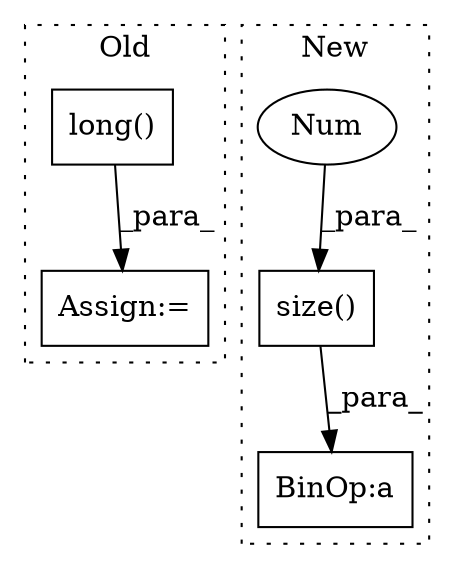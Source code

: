 digraph G {
subgraph cluster0 {
1 [label="long()" a="75" s="8266" l="22" shape="box"];
3 [label="Assign:=" a="68" s="8263" l="3" shape="box"];
label = "Old";
style="dotted";
}
subgraph cluster1 {
2 [label="size()" a="75" s="11770,11778" l="7,1" shape="box"];
4 [label="Num" a="76" s="11777" l="1" shape="ellipse"];
5 [label="BinOp:a" a="82" s="11746" l="36" shape="box"];
label = "New";
style="dotted";
}
1 -> 3 [label="_para_"];
2 -> 5 [label="_para_"];
4 -> 2 [label="_para_"];
}